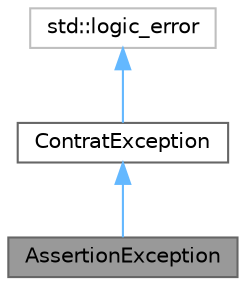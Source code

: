 digraph "AssertionException"
{
 // LATEX_PDF_SIZE
  bgcolor="transparent";
  edge [fontname=Helvetica,fontsize=10,labelfontname=Helvetica,labelfontsize=10];
  node [fontname=Helvetica,fontsize=10,shape=box,height=0.2,width=0.4];
  Node1 [id="Node000001",label="AssertionException",height=0.2,width=0.4,color="gray40", fillcolor="grey60", style="filled", fontcolor="black",tooltip="Classe pour la gestion des erreurs d'assertion."];
  Node2 -> Node1 [id="edge1_Node000001_Node000002",dir="back",color="steelblue1",style="solid",tooltip=" "];
  Node2 [id="Node000002",label="ContratException",height=0.2,width=0.4,color="gray40", fillcolor="white", style="filled",URL="$class_contrat_exception.html",tooltip="Classe de base des exceptions de contrat."];
  Node3 -> Node2 [id="edge2_Node000002_Node000003",dir="back",color="steelblue1",style="solid",tooltip=" "];
  Node3 [id="Node000003",label="std::logic_error",height=0.2,width=0.4,color="grey75", fillcolor="white", style="filled",tooltip=" "];
}
